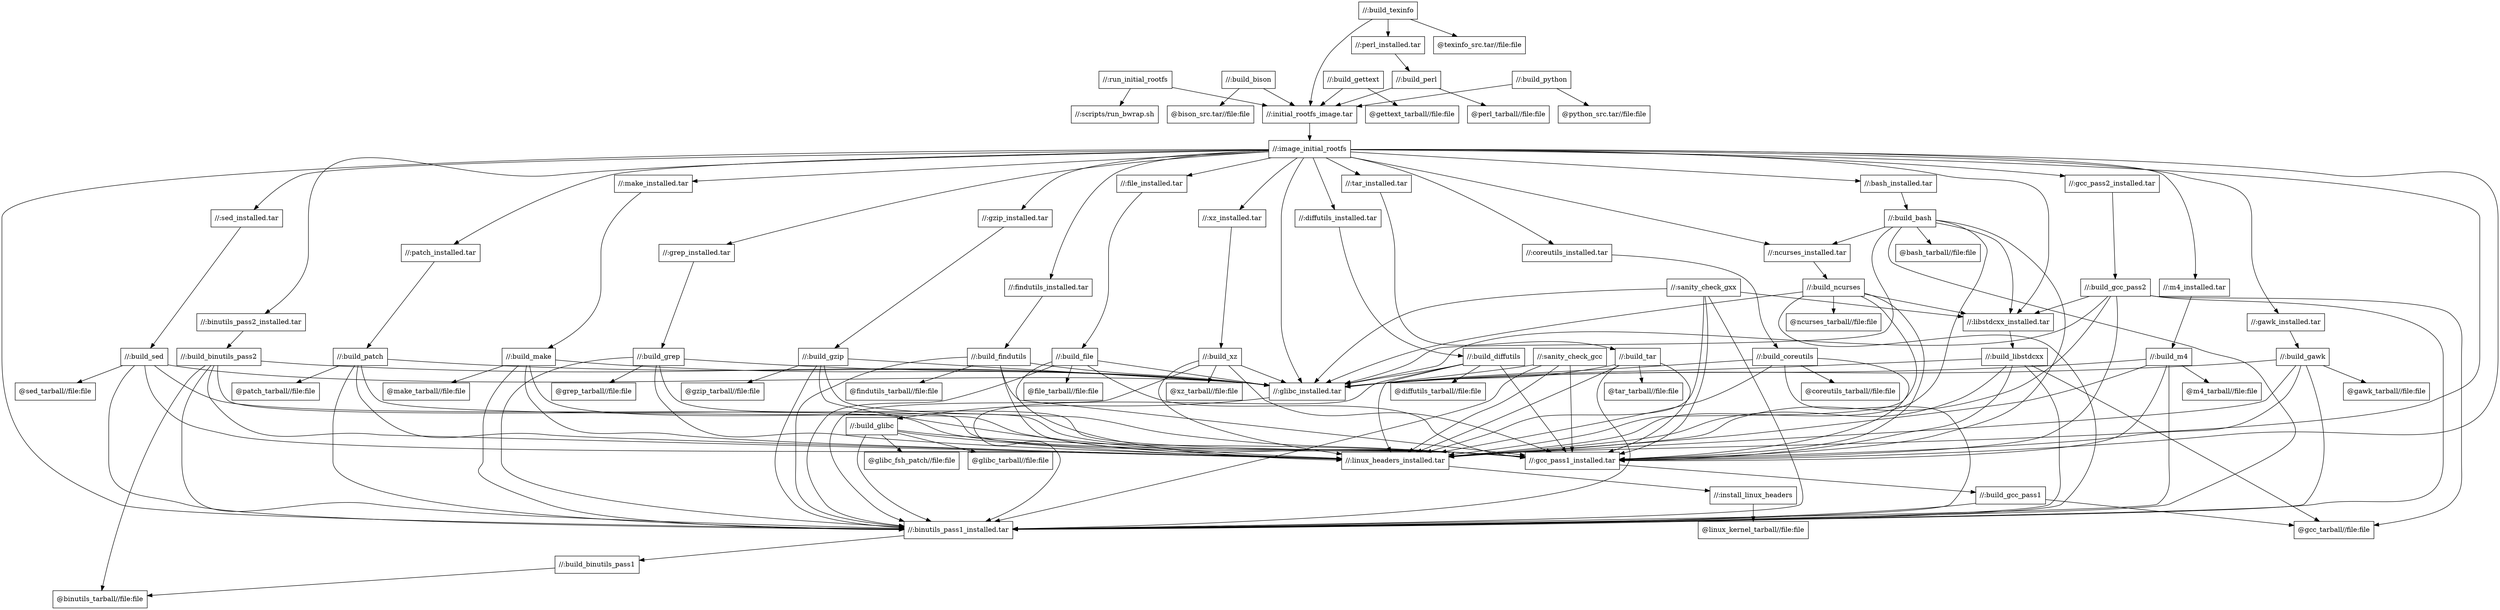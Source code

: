 digraph mygraph {
  node [shape=box];
  "//:build_texinfo"
  "//:build_texinfo" -> "//:initial_rootfs_image.tar"
  "//:build_texinfo" -> "//:perl_installed.tar"
  "//:build_texinfo" -> "@texinfo_src.tar//file:file"
  "//:run_initial_rootfs"
  "//:run_initial_rootfs" -> "//:initial_rootfs_image.tar"
  "//:run_initial_rootfs" -> "//:scripts/run_bwrap.sh"
  "//:build_bison"
  "//:build_bison" -> "//:initial_rootfs_image.tar"
  "//:build_bison" -> "@bison_src.tar//file:file"
  "@texinfo_src.tar//file:file"
  "//:build_gettext"
  "//:build_gettext" -> "//:initial_rootfs_image.tar"
  "//:build_gettext" -> "@gettext_tarball//file:file"
  "//:perl_installed.tar"
  "//:perl_installed.tar" -> "//:build_perl"
  "@bison_src.tar//file:file"
  "@gettext_tarball//file:file"
  "//:sanity_check_gcc"
  "//:sanity_check_gcc" -> "//:binutils_pass1_installed.tar"
  "//:sanity_check_gcc" -> "//:gcc_pass1_installed.tar"
  "//:sanity_check_gcc" -> "//:glibc_installed.tar"
  "//:sanity_check_gcc" -> "//:linux_headers_installed.tar"
  "//:build_python"
  "//:build_python" -> "//:initial_rootfs_image.tar"
  "//:build_python" -> "@python_src.tar//file:file"
  "@python_src.tar//file:file"
  "//:build_perl"
  "//:build_perl" -> "//:initial_rootfs_image.tar"
  "//:build_perl" -> "@perl_tarball//file:file"
  "@perl_tarball//file:file"
  "//:scripts/run_bwrap.sh"
  "//:initial_rootfs_image.tar"
  "//:initial_rootfs_image.tar" -> "//:image_initial_rootfs"
  "//:image_initial_rootfs"
  "//:image_initial_rootfs" -> "//:binutils_pass1_installed.tar"
  "//:image_initial_rootfs" -> "//:gcc_pass1_installed.tar"
  "//:image_initial_rootfs" -> "//:linux_headers_installed.tar"
  "//:image_initial_rootfs" -> "//:glibc_installed.tar"
  "//:image_initial_rootfs" -> "//:libstdcxx_installed.tar"
  "//:image_initial_rootfs" -> "//:m4_installed.tar"
  "//:image_initial_rootfs" -> "//:ncurses_installed.tar"
  "//:image_initial_rootfs" -> "//:bash_installed.tar"
  "//:image_initial_rootfs" -> "//:coreutils_installed.tar"
  "//:image_initial_rootfs" -> "//:diffutils_installed.tar"
  "//:image_initial_rootfs" -> "//:file_installed.tar"
  "//:image_initial_rootfs" -> "//:findutils_installed.tar"
  "//:image_initial_rootfs" -> "//:gawk_installed.tar"
  "//:image_initial_rootfs" -> "//:grep_installed.tar"
  "//:image_initial_rootfs" -> "//:gzip_installed.tar"
  "//:image_initial_rootfs" -> "//:make_installed.tar"
  "//:image_initial_rootfs" -> "//:patch_installed.tar"
  "//:image_initial_rootfs" -> "//:sed_installed.tar"
  "//:image_initial_rootfs" -> "//:tar_installed.tar"
  "//:image_initial_rootfs" -> "//:xz_installed.tar"
  "//:image_initial_rootfs" -> "//:binutils_pass2_installed.tar"
  "//:image_initial_rootfs" -> "//:gcc_pass2_installed.tar"
  "//:gcc_pass2_installed.tar"
  "//:gcc_pass2_installed.tar" -> "//:build_gcc_pass2"
  "//:build_gcc_pass2"
  "//:build_gcc_pass2" -> "//:binutils_pass1_installed.tar"
  "//:build_gcc_pass2" -> "//:gcc_pass1_installed.tar"
  "//:build_gcc_pass2" -> "//:glibc_installed.tar"
  "//:build_gcc_pass2" -> "//:linux_headers_installed.tar"
  "//:build_gcc_pass2" -> "//:libstdcxx_installed.tar"
  "//:build_gcc_pass2" -> "@gcc_tarball//file:file"
  "//:binutils_pass2_installed.tar"
  "//:binutils_pass2_installed.tar" -> "//:build_binutils_pass2"
  "//:build_binutils_pass2"
  "//:build_binutils_pass2" -> "//:binutils_pass1_installed.tar"
  "//:build_binutils_pass2" -> "//:gcc_pass1_installed.tar"
  "//:build_binutils_pass2" -> "//:glibc_installed.tar"
  "//:build_binutils_pass2" -> "//:linux_headers_installed.tar"
  "//:build_binutils_pass2" -> "@binutils_tarball//file:file"
  "//:xz_installed.tar"
  "//:xz_installed.tar" -> "//:build_xz"
  "//:build_xz"
  "//:build_xz" -> "//:binutils_pass1_installed.tar"
  "//:build_xz" -> "//:gcc_pass1_installed.tar"
  "//:build_xz" -> "//:glibc_installed.tar"
  "//:build_xz" -> "//:linux_headers_installed.tar"
  "//:build_xz" -> "@xz_tarball//file:file"
  "//:tar_installed.tar"
  "//:tar_installed.tar" -> "//:build_tar"
  "//:build_tar"
  "//:build_tar" -> "//:binutils_pass1_installed.tar"
  "//:build_tar" -> "//:gcc_pass1_installed.tar"
  "//:build_tar" -> "//:glibc_installed.tar"
  "//:build_tar" -> "//:linux_headers_installed.tar"
  "//:build_tar" -> "@tar_tarball//file:file"
  "@tar_tarball//file:file"
  "//:sed_installed.tar"
  "//:sed_installed.tar" -> "//:build_sed"
  "//:build_sed"
  "//:build_sed" -> "//:binutils_pass1_installed.tar"
  "//:build_sed" -> "//:gcc_pass1_installed.tar"
  "//:build_sed" -> "//:glibc_installed.tar"
  "//:build_sed" -> "//:linux_headers_installed.tar"
  "//:build_sed" -> "@sed_tarball//file:file"
  "@sed_tarball//file:file"
  "//:patch_installed.tar"
  "//:patch_installed.tar" -> "//:build_patch"
  "//:build_patch"
  "//:build_patch" -> "//:binutils_pass1_installed.tar"
  "//:build_patch" -> "//:gcc_pass1_installed.tar"
  "//:build_patch" -> "//:glibc_installed.tar"
  "//:build_patch" -> "//:linux_headers_installed.tar"
  "//:build_patch" -> "@patch_tarball//file:file"
  "@patch_tarball//file:file"
  "//:make_installed.tar"
  "//:make_installed.tar" -> "//:build_make"
  "//:build_make"
  "//:build_make" -> "//:binutils_pass1_installed.tar"
  "//:build_make" -> "//:gcc_pass1_installed.tar"
  "//:build_make" -> "//:glibc_installed.tar"
  "//:build_make" -> "//:linux_headers_installed.tar"
  "//:build_make" -> "@make_tarball//file:file"
  "@make_tarball//file:file"
  "//:gzip_installed.tar"
  "//:gzip_installed.tar" -> "//:build_gzip"
  "//:build_gzip"
  "//:build_gzip" -> "//:binutils_pass1_installed.tar"
  "//:build_gzip" -> "//:gcc_pass1_installed.tar"
  "//:build_gzip" -> "//:glibc_installed.tar"
  "//:build_gzip" -> "//:linux_headers_installed.tar"
  "//:build_gzip" -> "@gzip_tarball//file:file"
  "@gzip_tarball//file:file"
  "//:grep_installed.tar"
  "//:grep_installed.tar" -> "//:build_grep"
  "//:build_grep"
  "//:build_grep" -> "//:binutils_pass1_installed.tar"
  "//:build_grep" -> "//:gcc_pass1_installed.tar"
  "//:build_grep" -> "//:glibc_installed.tar"
  "//:build_grep" -> "//:linux_headers_installed.tar"
  "//:build_grep" -> "@grep_tarball//file:file"
  "@grep_tarball//file:file"
  "//:findutils_installed.tar"
  "//:findutils_installed.tar" -> "//:build_findutils"
  "//:build_findutils"
  "//:build_findutils" -> "//:binutils_pass1_installed.tar"
  "//:build_findutils" -> "//:gcc_pass1_installed.tar"
  "//:build_findutils" -> "//:glibc_installed.tar"
  "//:build_findutils" -> "//:linux_headers_installed.tar"
  "//:build_findutils" -> "@findutils_tarball//file:file"
  "@findutils_tarball//file:file"
  "//:file_installed.tar"
  "//:file_installed.tar" -> "//:build_file"
  "//:build_file"
  "//:build_file" -> "//:binutils_pass1_installed.tar"
  "//:build_file" -> "//:gcc_pass1_installed.tar"
  "//:build_file" -> "//:glibc_installed.tar"
  "//:build_file" -> "//:linux_headers_installed.tar"
  "//:build_file" -> "@file_tarball//file:file"
  "@file_tarball//file:file"
  "//:diffutils_installed.tar"
  "//:diffutils_installed.tar" -> "//:build_diffutils"
  "//:build_diffutils"
  "//:build_diffutils" -> "//:binutils_pass1_installed.tar"
  "//:build_diffutils" -> "//:gcc_pass1_installed.tar"
  "//:build_diffutils" -> "//:glibc_installed.tar"
  "//:build_diffutils" -> "//:linux_headers_installed.tar"
  "//:build_diffutils" -> "@diffutils_tarball//file:file"
  "@diffutils_tarball//file:file"
  "//:coreutils_installed.tar"
  "//:coreutils_installed.tar" -> "//:build_coreutils"
  "//:build_coreutils"
  "//:build_coreutils" -> "//:binutils_pass1_installed.tar"
  "//:build_coreutils" -> "//:gcc_pass1_installed.tar"
  "//:build_coreutils" -> "//:glibc_installed.tar"
  "//:build_coreutils" -> "//:linux_headers_installed.tar"
  "//:build_coreutils" -> "@coreutils_tarball//file:file"
  "@coreutils_tarball//file:file"
  "//:bash_installed.tar"
  "//:bash_installed.tar" -> "//:build_bash"
  "//:build_bash"
  "//:build_bash" -> "//:binutils_pass1_installed.tar"
  "//:build_bash" -> "//:gcc_pass1_installed.tar"
  "//:build_bash" -> "//:glibc_installed.tar"
  "//:build_bash" -> "//:linux_headers_installed.tar"
  "//:build_bash" -> "//:libstdcxx_installed.tar"
  "//:build_bash" -> "//:ncurses_installed.tar"
  "//:build_bash" -> "@bash_tarball//file:file"
  "@bash_tarball//file:file"
  "//:ncurses_installed.tar"
  "//:ncurses_installed.tar" -> "//:build_ncurses"
  "//:m4_installed.tar"
  "//:m4_installed.tar" -> "//:build_m4"
  "//:build_m4"
  "//:build_m4" -> "//:binutils_pass1_installed.tar"
  "//:build_m4" -> "//:gcc_pass1_installed.tar"
  "//:build_m4" -> "//:glibc_installed.tar"
  "//:build_m4" -> "//:linux_headers_installed.tar"
  "//:build_m4" -> "@m4_tarball//file:file"
  "@m4_tarball//file:file"
  "//:build_ncurses"
  "//:build_ncurses" -> "//:binutils_pass1_installed.tar"
  "//:build_ncurses" -> "//:gcc_pass1_installed.tar"
  "//:build_ncurses" -> "//:glibc_installed.tar"
  "//:build_ncurses" -> "//:libstdcxx_installed.tar"
  "//:build_ncurses" -> "//:linux_headers_installed.tar"
  "//:build_ncurses" -> "@ncurses_tarball//file:file"
  "@ncurses_tarball//file:file"
  "//:sanity_check_gxx"
  "//:sanity_check_gxx" -> "//:binutils_pass1_installed.tar"
  "//:sanity_check_gxx" -> "//:gcc_pass1_installed.tar"
  "//:sanity_check_gxx" -> "//:glibc_installed.tar"
  "//:sanity_check_gxx" -> "//:linux_headers_installed.tar"
  "//:sanity_check_gxx" -> "//:libstdcxx_installed.tar"
  "//:libstdcxx_installed.tar"
  "//:libstdcxx_installed.tar" -> "//:build_libstdcxx"
  "//:build_libstdcxx"
  "//:build_libstdcxx" -> "//:binutils_pass1_installed.tar"
  "//:build_libstdcxx" -> "//:gcc_pass1_installed.tar"
  "//:build_libstdcxx" -> "//:glibc_installed.tar"
  "//:build_libstdcxx" -> "//:linux_headers_installed.tar"
  "//:build_libstdcxx" -> "@gcc_tarball//file:file"
  "//:gawk_installed.tar"
  "//:gawk_installed.tar" -> "//:build_gawk"
  "//:build_gawk"
  "//:build_gawk" -> "//:binutils_pass1_installed.tar"
  "//:build_gawk" -> "//:gcc_pass1_installed.tar"
  "//:build_gawk" -> "//:glibc_installed.tar"
  "//:build_gawk" -> "//:linux_headers_installed.tar"
  "//:build_gawk" -> "@gawk_tarball//file:file"
  "@gawk_tarball//file:file"
  "//:glibc_installed.tar"
  "//:glibc_installed.tar" -> "//:build_glibc"
  "//:build_glibc"
  "//:build_glibc" -> "//:linux_headers_installed.tar"
  "//:build_glibc" -> "//:binutils_pass1_installed.tar"
  "//:build_glibc" -> "//:gcc_pass1_installed.tar"
  "//:build_glibc" -> "@glibc_tarball//file:file"
  "//:build_glibc" -> "@glibc_fsh_patch//file:file"
  "@glibc_fsh_patch//file:file"
  "@glibc_tarball//file:file"
  "//:linux_headers_installed.tar"
  "//:linux_headers_installed.tar" -> "//:install_linux_headers"
  "//:install_linux_headers"
  "//:install_linux_headers" -> "@linux_kernel_tarball//file:file"
  "@linux_kernel_tarball//file:file"
  "//:gcc_pass1_installed.tar"
  "//:gcc_pass1_installed.tar" -> "//:build_gcc_pass1"
  "//:build_gcc_pass1"
  "//:build_gcc_pass1" -> "//:binutils_pass1_installed.tar"
  "//:build_gcc_pass1" -> "@gcc_tarball//file:file"
  "@gcc_tarball//file:file"
  "//:binutils_pass1_installed.tar"
  "//:binutils_pass1_installed.tar" -> "//:build_binutils_pass1"
  "//:build_binutils_pass1"
  "//:build_binutils_pass1" -> "@binutils_tarball//file:file"
  "@binutils_tarball//file:file"
  "@xz_tarball//file:file"
}
